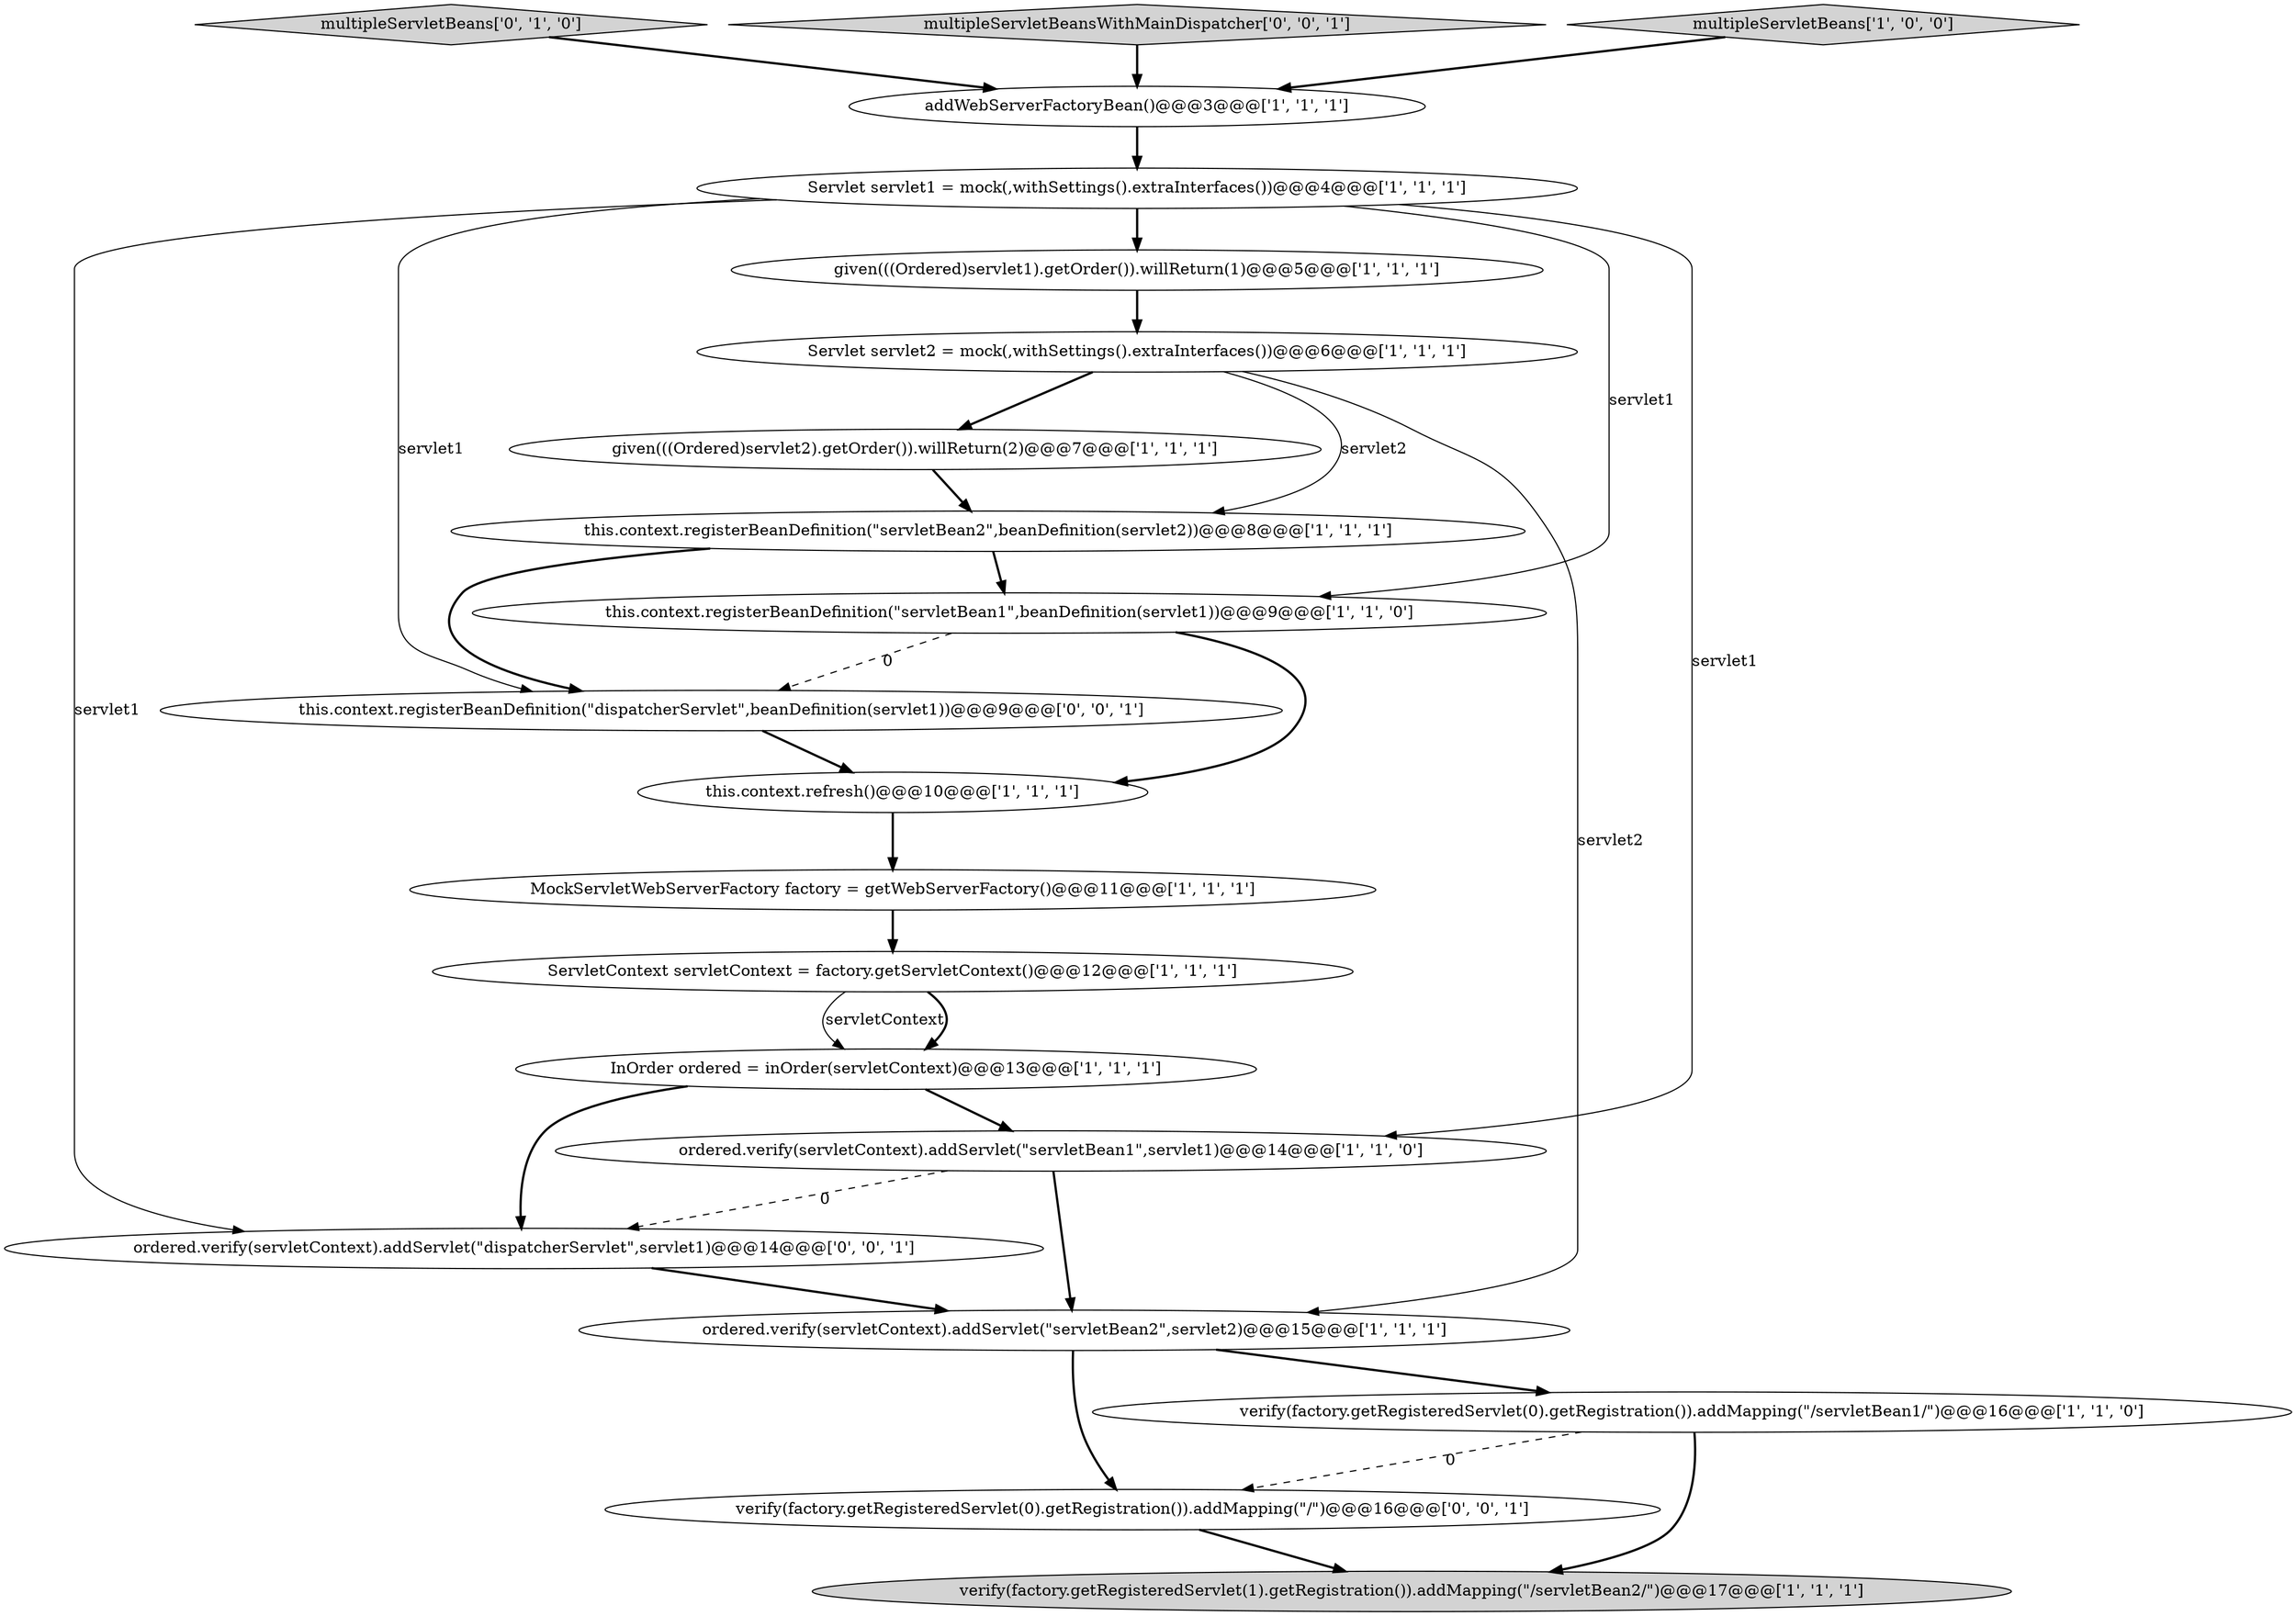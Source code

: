 digraph {
5 [style = filled, label = "given(((Ordered)servlet1).getOrder()).willReturn(1)@@@5@@@['1', '1', '1']", fillcolor = white, shape = ellipse image = "AAA0AAABBB1BBB"];
10 [style = filled, label = "this.context.refresh()@@@10@@@['1', '1', '1']", fillcolor = white, shape = ellipse image = "AAA0AAABBB1BBB"];
16 [style = filled, label = "multipleServletBeans['0', '1', '0']", fillcolor = lightgray, shape = diamond image = "AAA0AAABBB2BBB"];
13 [style = filled, label = "ServletContext servletContext = factory.getServletContext()@@@12@@@['1', '1', '1']", fillcolor = white, shape = ellipse image = "AAA0AAABBB1BBB"];
1 [style = filled, label = "Servlet servlet1 = mock(,withSettings().extraInterfaces())@@@4@@@['1', '1', '1']", fillcolor = white, shape = ellipse image = "AAA0AAABBB1BBB"];
6 [style = filled, label = "Servlet servlet2 = mock(,withSettings().extraInterfaces())@@@6@@@['1', '1', '1']", fillcolor = white, shape = ellipse image = "AAA0AAABBB1BBB"];
0 [style = filled, label = "verify(factory.getRegisteredServlet(1).getRegistration()).addMapping(\"/servletBean2/\")@@@17@@@['1', '1', '1']", fillcolor = lightgray, shape = ellipse image = "AAA0AAABBB1BBB"];
19 [style = filled, label = "multipleServletBeansWithMainDispatcher['0', '0', '1']", fillcolor = lightgray, shape = diamond image = "AAA0AAABBB3BBB"];
2 [style = filled, label = "MockServletWebServerFactory factory = getWebServerFactory()@@@11@@@['1', '1', '1']", fillcolor = white, shape = ellipse image = "AAA0AAABBB1BBB"];
7 [style = filled, label = "ordered.verify(servletContext).addServlet(\"servletBean1\",servlet1)@@@14@@@['1', '1', '0']", fillcolor = white, shape = ellipse image = "AAA0AAABBB1BBB"];
20 [style = filled, label = "verify(factory.getRegisteredServlet(0).getRegistration()).addMapping(\"/\")@@@16@@@['0', '0', '1']", fillcolor = white, shape = ellipse image = "AAA0AAABBB3BBB"];
11 [style = filled, label = "this.context.registerBeanDefinition(\"servletBean1\",beanDefinition(servlet1))@@@9@@@['1', '1', '0']", fillcolor = white, shape = ellipse image = "AAA0AAABBB1BBB"];
3 [style = filled, label = "this.context.registerBeanDefinition(\"servletBean2\",beanDefinition(servlet2))@@@8@@@['1', '1', '1']", fillcolor = white, shape = ellipse image = "AAA0AAABBB1BBB"];
14 [style = filled, label = "InOrder ordered = inOrder(servletContext)@@@13@@@['1', '1', '1']", fillcolor = white, shape = ellipse image = "AAA0AAABBB1BBB"];
15 [style = filled, label = "verify(factory.getRegisteredServlet(0).getRegistration()).addMapping(\"/servletBean1/\")@@@16@@@['1', '1', '0']", fillcolor = white, shape = ellipse image = "AAA0AAABBB1BBB"];
12 [style = filled, label = "multipleServletBeans['1', '0', '0']", fillcolor = lightgray, shape = diamond image = "AAA0AAABBB1BBB"];
4 [style = filled, label = "ordered.verify(servletContext).addServlet(\"servletBean2\",servlet2)@@@15@@@['1', '1', '1']", fillcolor = white, shape = ellipse image = "AAA0AAABBB1BBB"];
17 [style = filled, label = "ordered.verify(servletContext).addServlet(\"dispatcherServlet\",servlet1)@@@14@@@['0', '0', '1']", fillcolor = white, shape = ellipse image = "AAA0AAABBB3BBB"];
18 [style = filled, label = "this.context.registerBeanDefinition(\"dispatcherServlet\",beanDefinition(servlet1))@@@9@@@['0', '0', '1']", fillcolor = white, shape = ellipse image = "AAA0AAABBB3BBB"];
8 [style = filled, label = "addWebServerFactoryBean()@@@3@@@['1', '1', '1']", fillcolor = white, shape = ellipse image = "AAA0AAABBB1BBB"];
9 [style = filled, label = "given(((Ordered)servlet2).getOrder()).willReturn(2)@@@7@@@['1', '1', '1']", fillcolor = white, shape = ellipse image = "AAA0AAABBB1BBB"];
1->5 [style = bold, label=""];
15->20 [style = dashed, label="0"];
13->14 [style = solid, label="servletContext"];
1->17 [style = solid, label="servlet1"];
6->4 [style = solid, label="servlet2"];
16->8 [style = bold, label=""];
7->17 [style = dashed, label="0"];
20->0 [style = bold, label=""];
4->15 [style = bold, label=""];
3->11 [style = bold, label=""];
14->17 [style = bold, label=""];
7->4 [style = bold, label=""];
19->8 [style = bold, label=""];
6->3 [style = solid, label="servlet2"];
14->7 [style = bold, label=""];
2->13 [style = bold, label=""];
3->18 [style = bold, label=""];
8->1 [style = bold, label=""];
1->11 [style = solid, label="servlet1"];
5->6 [style = bold, label=""];
18->10 [style = bold, label=""];
11->10 [style = bold, label=""];
12->8 [style = bold, label=""];
11->18 [style = dashed, label="0"];
15->0 [style = bold, label=""];
4->20 [style = bold, label=""];
9->3 [style = bold, label=""];
10->2 [style = bold, label=""];
6->9 [style = bold, label=""];
1->7 [style = solid, label="servlet1"];
13->14 [style = bold, label=""];
17->4 [style = bold, label=""];
1->18 [style = solid, label="servlet1"];
}
